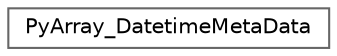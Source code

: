 digraph "Graphical Class Hierarchy"
{
 // LATEX_PDF_SIZE
  bgcolor="transparent";
  edge [fontname=Helvetica,fontsize=10,labelfontname=Helvetica,labelfontsize=10];
  node [fontname=Helvetica,fontsize=10,shape=box,height=0.2,width=0.4];
  rankdir="LR";
  Node0 [id="Node000000",label="PyArray_DatetimeMetaData",height=0.2,width=0.4,color="grey40", fillcolor="white", style="filled",URL="$d1/d33/structPyArray__DatetimeMetaData.html",tooltip=" "];
}
